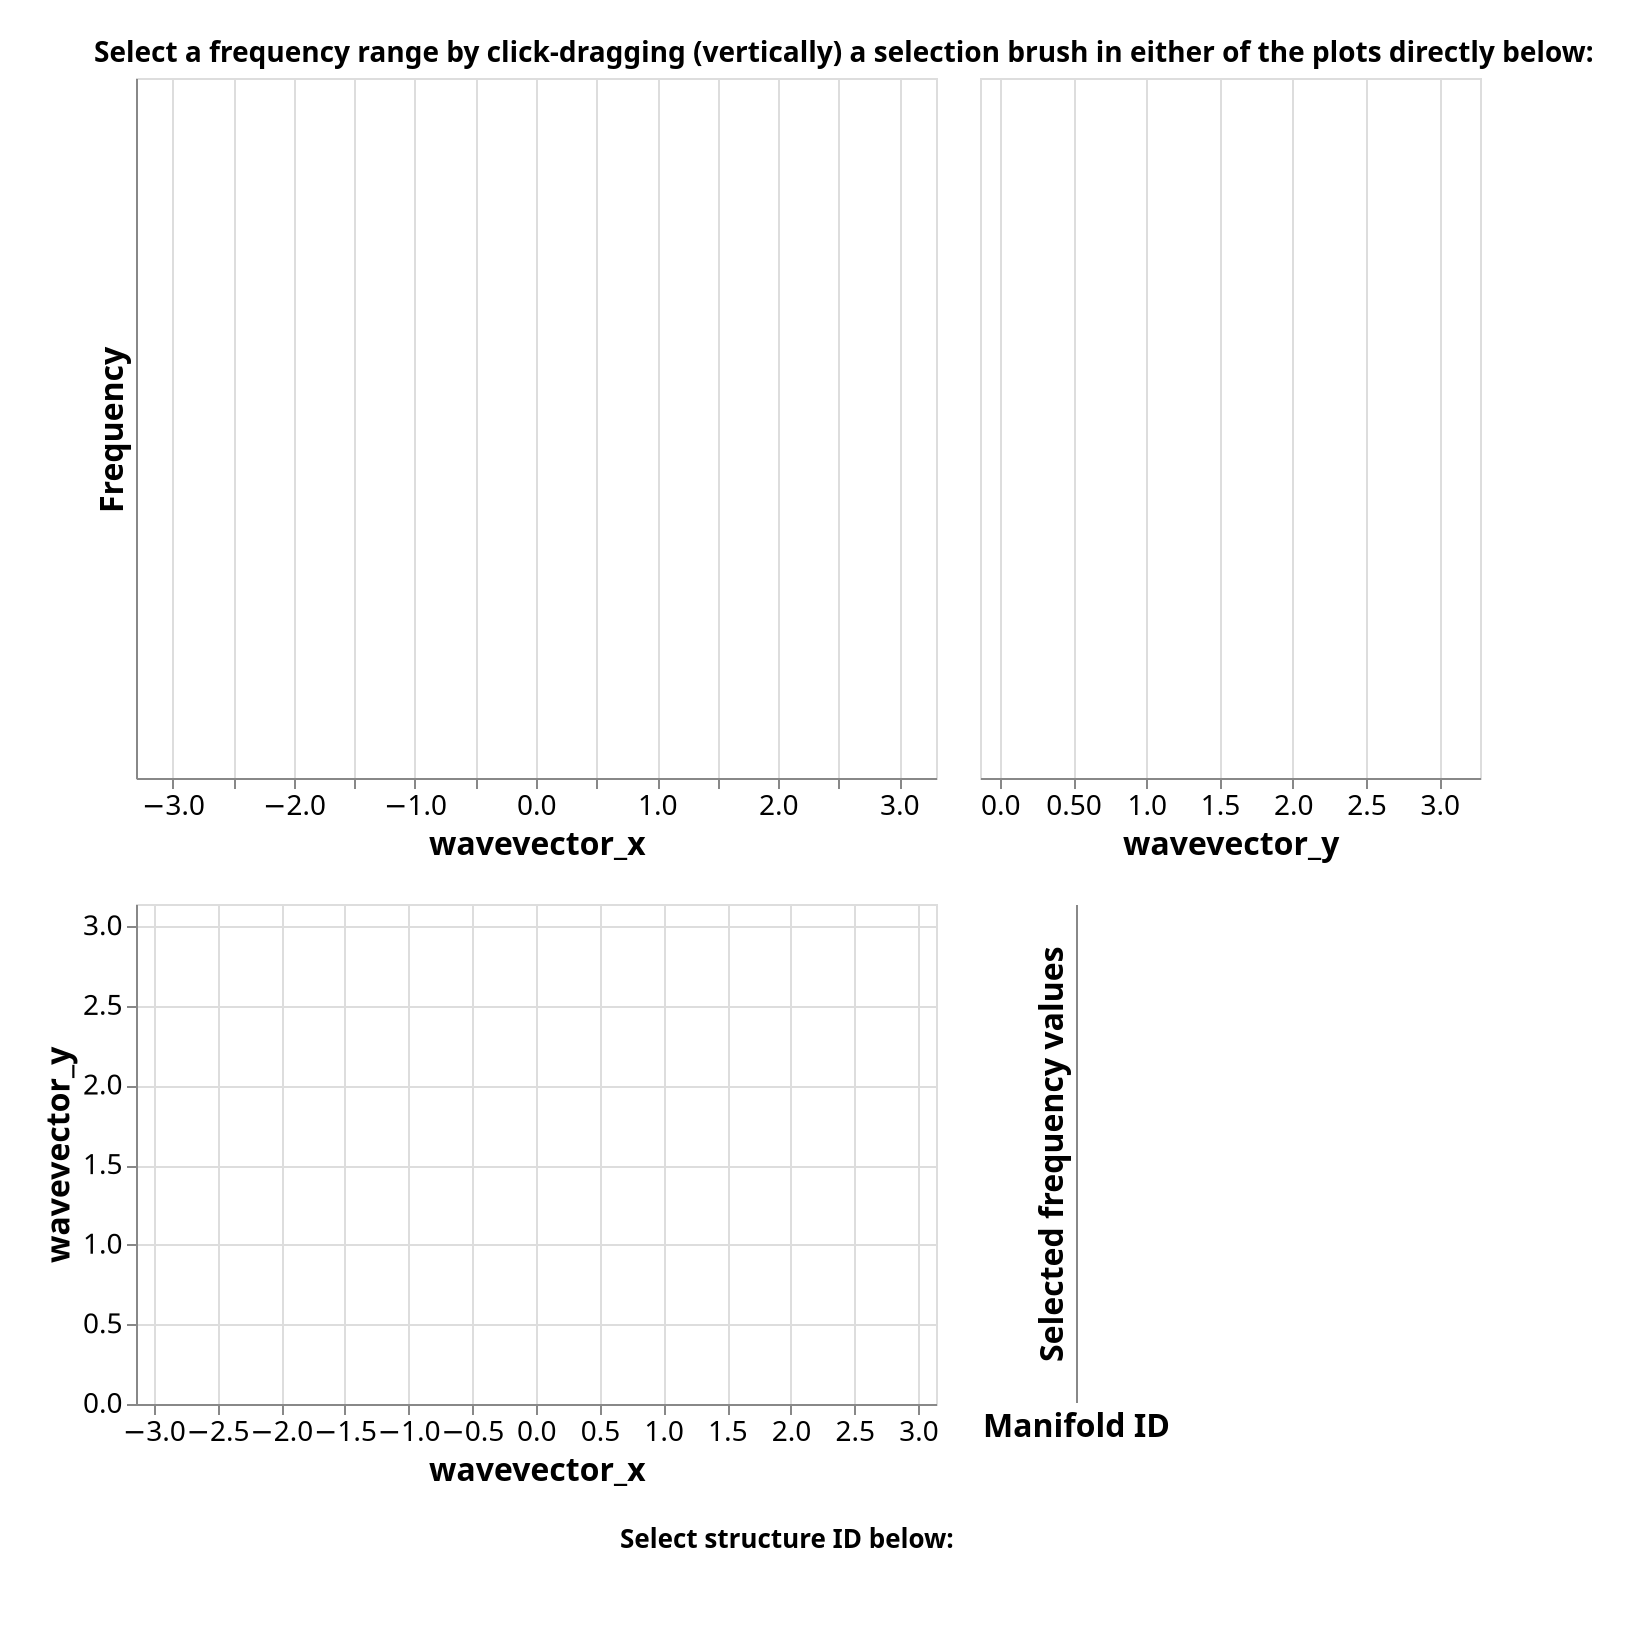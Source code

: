 {
  "$schema": "https://vega.github.io/schema/vega-lite/v4.json",
  "padding":20,
  "data": {"name":"mydata", "format":{"type": "tsv","parse":{"wavevector_x":"number","wavevector_y":"number","sequence_id":"number", "frequency":"number", "eig_idx":"number", "struct_idx":"number"}}},
  "transform": [
    {"calculate": "toString(datum.frequency) + '_' + toString(datum.path_id)","as": "unique_path"}
  ],
  "vconcat":[
    {
      
      "title":{"text":"Select a frequency range by click-dragging (vertically) a selection brush in either of the plots directly below:","fontSize":14},
      "hconcat": [
        {
          "height":350,
          "width":400,
          "transform": [
            {"filter":{"selection":"structure_select"}}
          ],
          "selection": {
            "brush1":{"type": "interval","encodings": ["y"], "empty": "none"}
          },
          "mark": {"type": "line","clip": true, "opacity":0.3},
          "encoding": {
            "x": {"field": "wavevector_x", "type": "quantitative", "scale":{"domain":[-3.14,3.14], "nice":false, "padding":10}, "axis":{"format":"r"}},
            "y": {"field": "frequency", "type": "quantitative", "title":"Frequency","scale":{"padding":5, "nice":false}},
            "detail":{"field":"frequency","type": "quantitative"},
            "color":{"field":"eig_idx","type": "nominal"}
          }
        },
        {
          "height":350,
          "width":250,
          "transform": [
            {"filter":{"selection":"structure_select"}}
          ],
          "selection": {
            "brush1":{"type": "interval","encodings": ["y"], "empty": "none"}
          },
          "mark": {"type": "line","clip": true, "opacity":0.3},
          "encoding": {
            "x": {"field": "wavevector_y", "type": "quantitative", "scale":{"domain":[0,3.14], "nice":false, "padding":10},"axis":{"format":"r"}},
            "y": {"field": "frequency", "type": "quantitative", "axis":null},
            "detail":{"field":"frequency","type": "quantitative"},
            "color":{"field":"eig_idx","type": "nominal"}
          }
        }
      ]
    },
    {
      "transform": [
        {"filter":{"selection":"structure_select"}}
      ],
      "hconcat": [
        {
          "width":400,
          "height":250,
          "transform": [
            {"filter":{"selection":"brush1"}}
          ],
          "selection": {
            "highlight":{"type": "single","on":"mouseover","clear":"mouseout","fields": ["frequency"]}
          },
          "mark": {"type": "line","clip": true, "interpolate":"basis"},
          "encoding": {
            "x": {"field": "wavevector_x", "type": "quantitative", "scale":{"domain":[-3.14,3.14], "nice":false}},
            "y": {"field": "wavevector_y", "type": "quantitative", "scale":{"domain":[0,3.14], "nice":false}},
            "detail":{"field":"unique_path","type": "quantitative"},
            "order":{"field":"sequence_id","type": "ordinal"},
            "color":{"field":"eig_idx","type": "nominal", "scale":{"domain":[1,2,3,4,5,6,7,8]}, "legend":null},
            "opacity":{
              "condition":{
                "selection":"highlight","value":0.7
              },"value":0.1
            },
            "tooltip":[
              {"field":"frequency","type": "quantitative"},
              {"field":"path_id","type": "quantitative"},
              {"field":"sequence_id","type": "quantitative"}
            ]
          }
        },
        {
          "height":249,
          "transform": [
            {"filter":{"selection":"brush1"}}
          ],
          "selection": {
            "highlight":{"type": "single","on":"mouseover","clear":"mouseout","fields": ["frequency"], "nearest": true}
          },
          "mark":"tick",
          "encoding": {
            "x":{"field":"eig_idx","type": "nominal", "scale":{"paddingOuter":1}, "title":"Manifold ID"},
            "y":{"field":"frequency","type": "quantitative", "scale":{"zero":false,"nice":false,"padding":20}, "title":"Selected frequency values","axis":{"labelBound":true}},
            "color":{"field":"eig_idx","type": "nominal"},
            "opacity":{
              "condition":{
                "selection":"highlight","value":1
              },"value":0
            },
            "tooltip":[
              {"field":"frequency","type": "quantitative"}
            ]
          }
        }
      ]
    },
    {
      "title":"Select structure ID below:",
      "width":650,
      "selection": {
        "structure_select":{"type": "single","empty": "none", "fields": ["struct_idx"],"init": {"struct_idx":10}}
      },
      "mark":{"type": "bar","yOffset":-150},
      "encoding": {
        "x":{"aggregate":"distinct","field":"struct_idx","type": "quantitative", "stack":true, "axis":null},
        "fillOpacity":{"field":"struct_idx","type": "nominal","legend":null},
        "stroke":{
          "condition":{
            "selection":"structure_select","value":"black"
          },"value":"white"
        },
        "tooltip":[
          {"field":"struct_idx","type": "quantitative", "title":"Structure ID"}
        ]
      },
      "view": {"stroke":null}
    }
  ],
  "config": {"axis": {"titleFontSize":16, "labelFontSize":14}}
}
